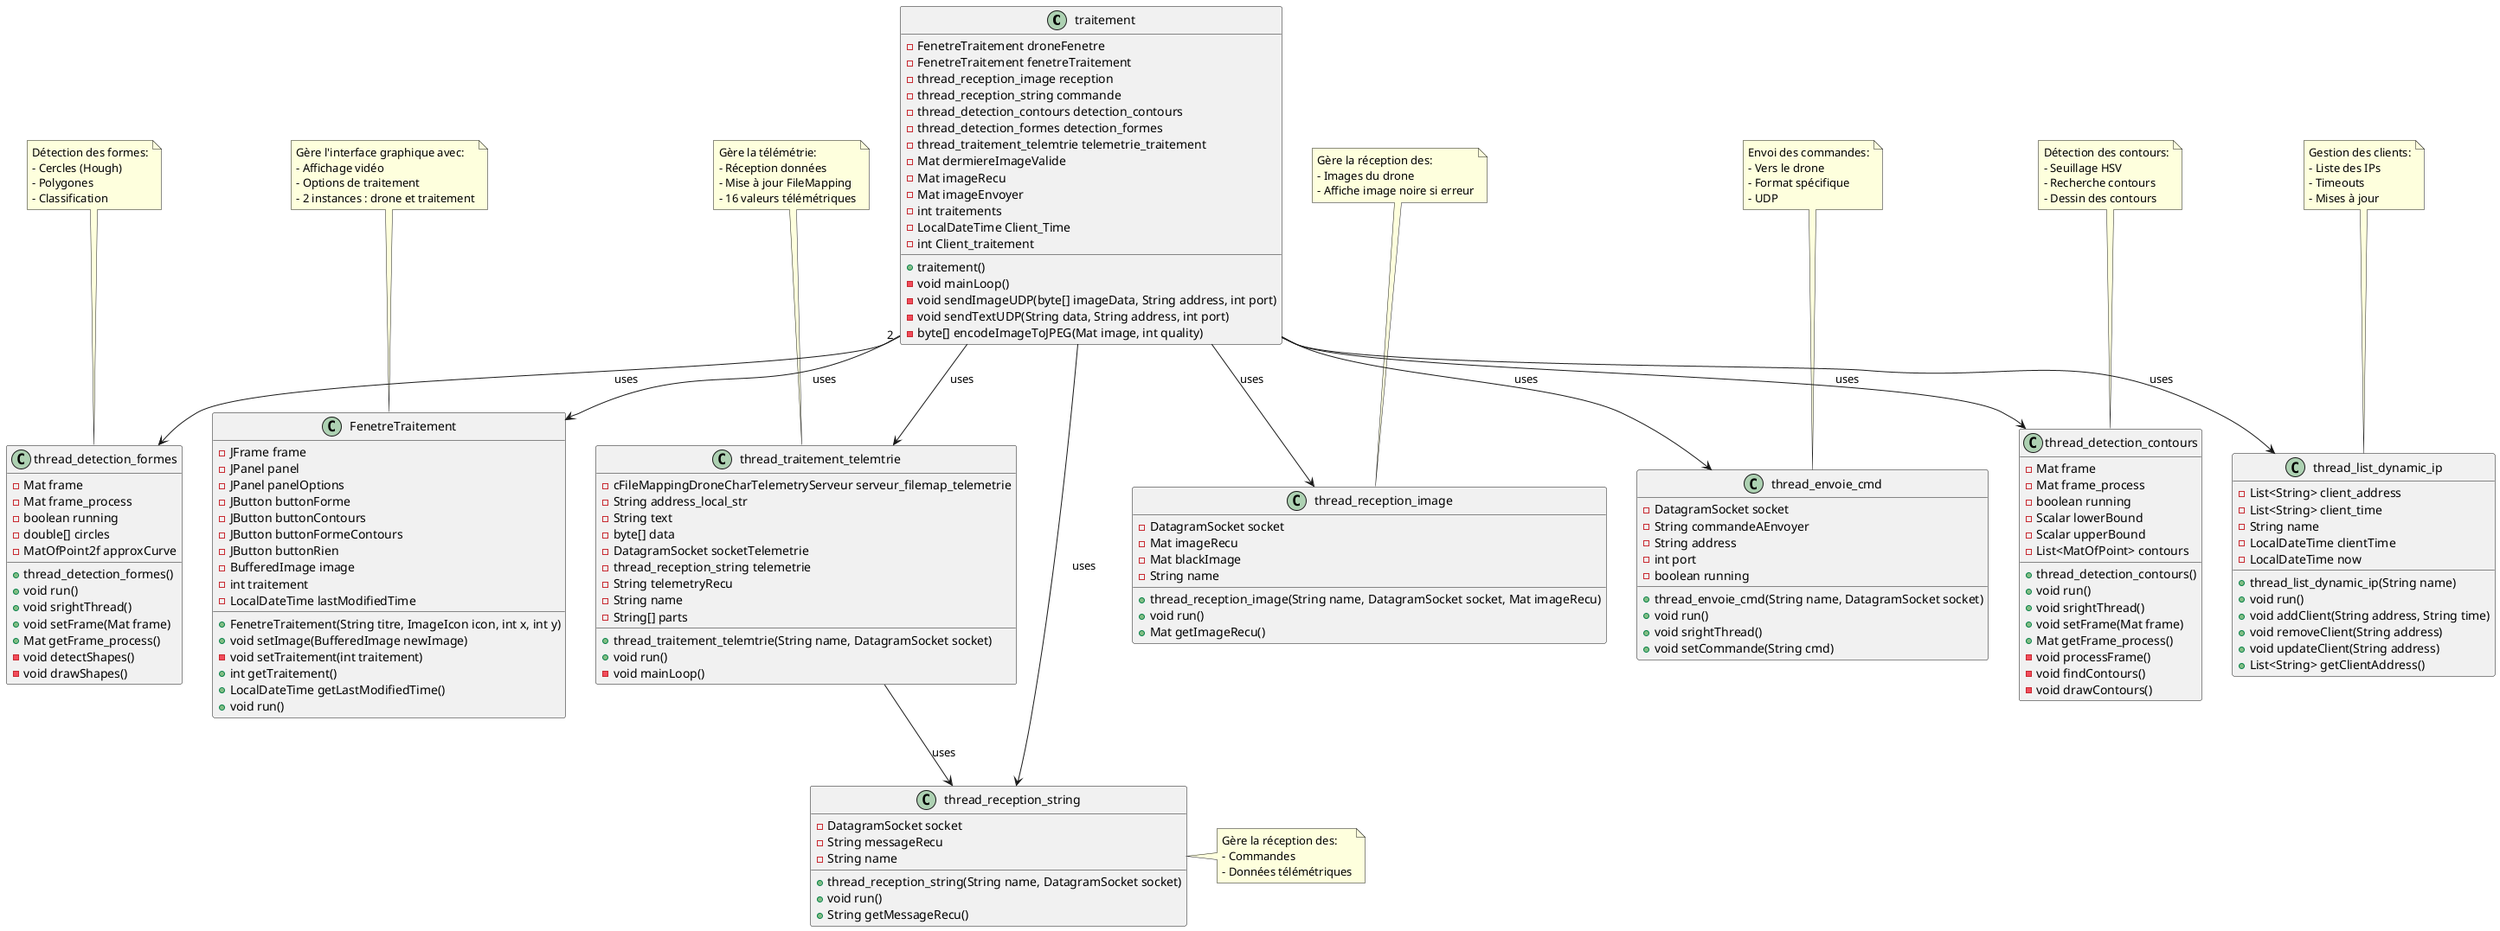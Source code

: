 @startuml traitement_class

class traitement {
    ' Fenêtres
    -FenetreTraitement droneFenetre
    -FenetreTraitement fenetreTraitement
    ' Threads
    -thread_reception_image reception
    -thread_reception_string commande
    -thread_detection_contours detection_contours
    -thread_detection_formes detection_formes
    -thread_traitement_telemtrie telemetrie_traitement
    ' Attributs image
    -Mat dermiereImageValide
    -Mat imageRecu
    -Mat imageEnvoyer
    -int traitements
    -LocalDateTime Client_Time
    -int Client_traitement
    +traitement()
    -void mainLoop()
    -void sendImageUDP(byte[] imageData, String address, int port)
    -void sendTextUDP(String data, String address, int port)
    -byte[] encodeImageToJPEG(Mat image, int quality)
}

class FenetreTraitement {
    -JFrame frame
    -JPanel panel
    -JPanel panelOptions
    -JButton buttonForme
    -JButton buttonContours
    -JButton buttonFormeContours
    -JButton buttonRien
    -BufferedImage image
    -int traitement
    -LocalDateTime lastModifiedTime
    
    +FenetreTraitement(String titre, ImageIcon icon, int x, int y)
    +void setImage(BufferedImage newImage)
    -void setTraitement(int traitement)
    +int getTraitement()
    +LocalDateTime getLastModifiedTime()
    +void run()
}

class thread_reception_image {
    -DatagramSocket socket
    -Mat imageRecu
    -Mat blackImage
    -String name
    
    +thread_reception_image(String name, DatagramSocket socket, Mat imageRecu)
    +void run()
    +Mat getImageRecu()
}

class thread_reception_string {
    -DatagramSocket socket
    -String messageRecu
    -String name
    
    +thread_reception_string(String name, DatagramSocket socket)
    +void run()
    +String getMessageRecu()
}

class thread_traitement_telemtrie {
    -cFileMappingDroneCharTelemetryServeur serveur_filemap_telemetrie
    -String address_local_str
    -String text
    -byte[] data
    -DatagramSocket socketTelemetrie
    -thread_reception_string telemetrie
    -String telemetryRecu
    -String name
    -String[] parts
    
    +thread_traitement_telemtrie(String name, DatagramSocket socket)
    +void run()
    -void mainLoop()
}

class thread_detection_contours {
    -Mat frame
    -Mat frame_process
    -boolean running
    -Scalar lowerBound
    -Scalar upperBound
    -List<MatOfPoint> contours
    
    +thread_detection_contours()
    +void run()
    +void srightThread()
    +void setFrame(Mat frame)
    +Mat getFrame_process()
    -void processFrame()
    -void findContours()
    -void drawContours()
}

class thread_detection_formes {
    -Mat frame
    -Mat frame_process
    -boolean running
    -double[] circles
    -MatOfPoint2f approxCurve
    
    +thread_detection_formes()
    +void run()
    +void srightThread()
    +void setFrame(Mat frame)
    +Mat getFrame_process()
    -void detectShapes()
    -void drawShapes()
}

class thread_envoie_cmd {
    -DatagramSocket socket
    -String commandeAEnvoyer
    -String address
    -int port
    -boolean running
    
    +thread_envoie_cmd(String name, DatagramSocket socket)
    +void run()
    +void srightThread()
    +void setCommande(String cmd)
}

class thread_list_dynamic_ip {
    -List<String> client_address
    -List<String> client_time
    -String name
    -LocalDateTime clientTime
    -LocalDateTime now
    
    +thread_list_dynamic_ip(String name)
    +void run()
    +void addClient(String address, String time)
    +void removeClient(String address)
    +void updateClient(String address)
    +List<String> getClientAddress()
}

' Relations
traitement --> FenetreTraitement : "2" uses
traitement --> thread_reception_image : uses
traitement --> thread_reception_string : uses
traitement --> thread_traitement_telemtrie : uses
traitement --> thread_detection_contours : uses
traitement --> thread_detection_formes : uses
traitement --> thread_envoie_cmd : uses
traitement --> thread_list_dynamic_ip : uses
thread_traitement_telemtrie --> thread_reception_string : uses

note top of FenetreTraitement
    Gère l'interface graphique avec:
    - Affichage vidéo
    - Options de traitement
    - 2 instances : drone et traitement
end note

note right of thread_reception_string
    Gère la réception des:
    - Commandes
    - Données télémétriques
end note

note top of thread_reception_image
    Gère la réception des:
    - Images du drone
    - Affiche image noire si erreur
end note

note top of thread_traitement_telemtrie
    Gère la télémétrie:
    - Réception données
    - Mise à jour FileMapping
    - 16 valeurs télémétriques
end note

note top of thread_detection_contours
    Détection des contours:
    - Seuillage HSV
    - Recherche contours
    - Dessin des contours
end note

note top of thread_detection_formes
    Détection des formes:
    - Cercles (Hough)
    - Polygones
    - Classification
end note

note top of thread_envoie_cmd
    Envoi des commandes:
    - Vers le drone
    - Format spécifique
    - UDP
end note

note top of thread_list_dynamic_ip
    Gestion des clients:
    - Liste des IPs
    - Timeouts
    - Mises à jour
end note

@enduml
